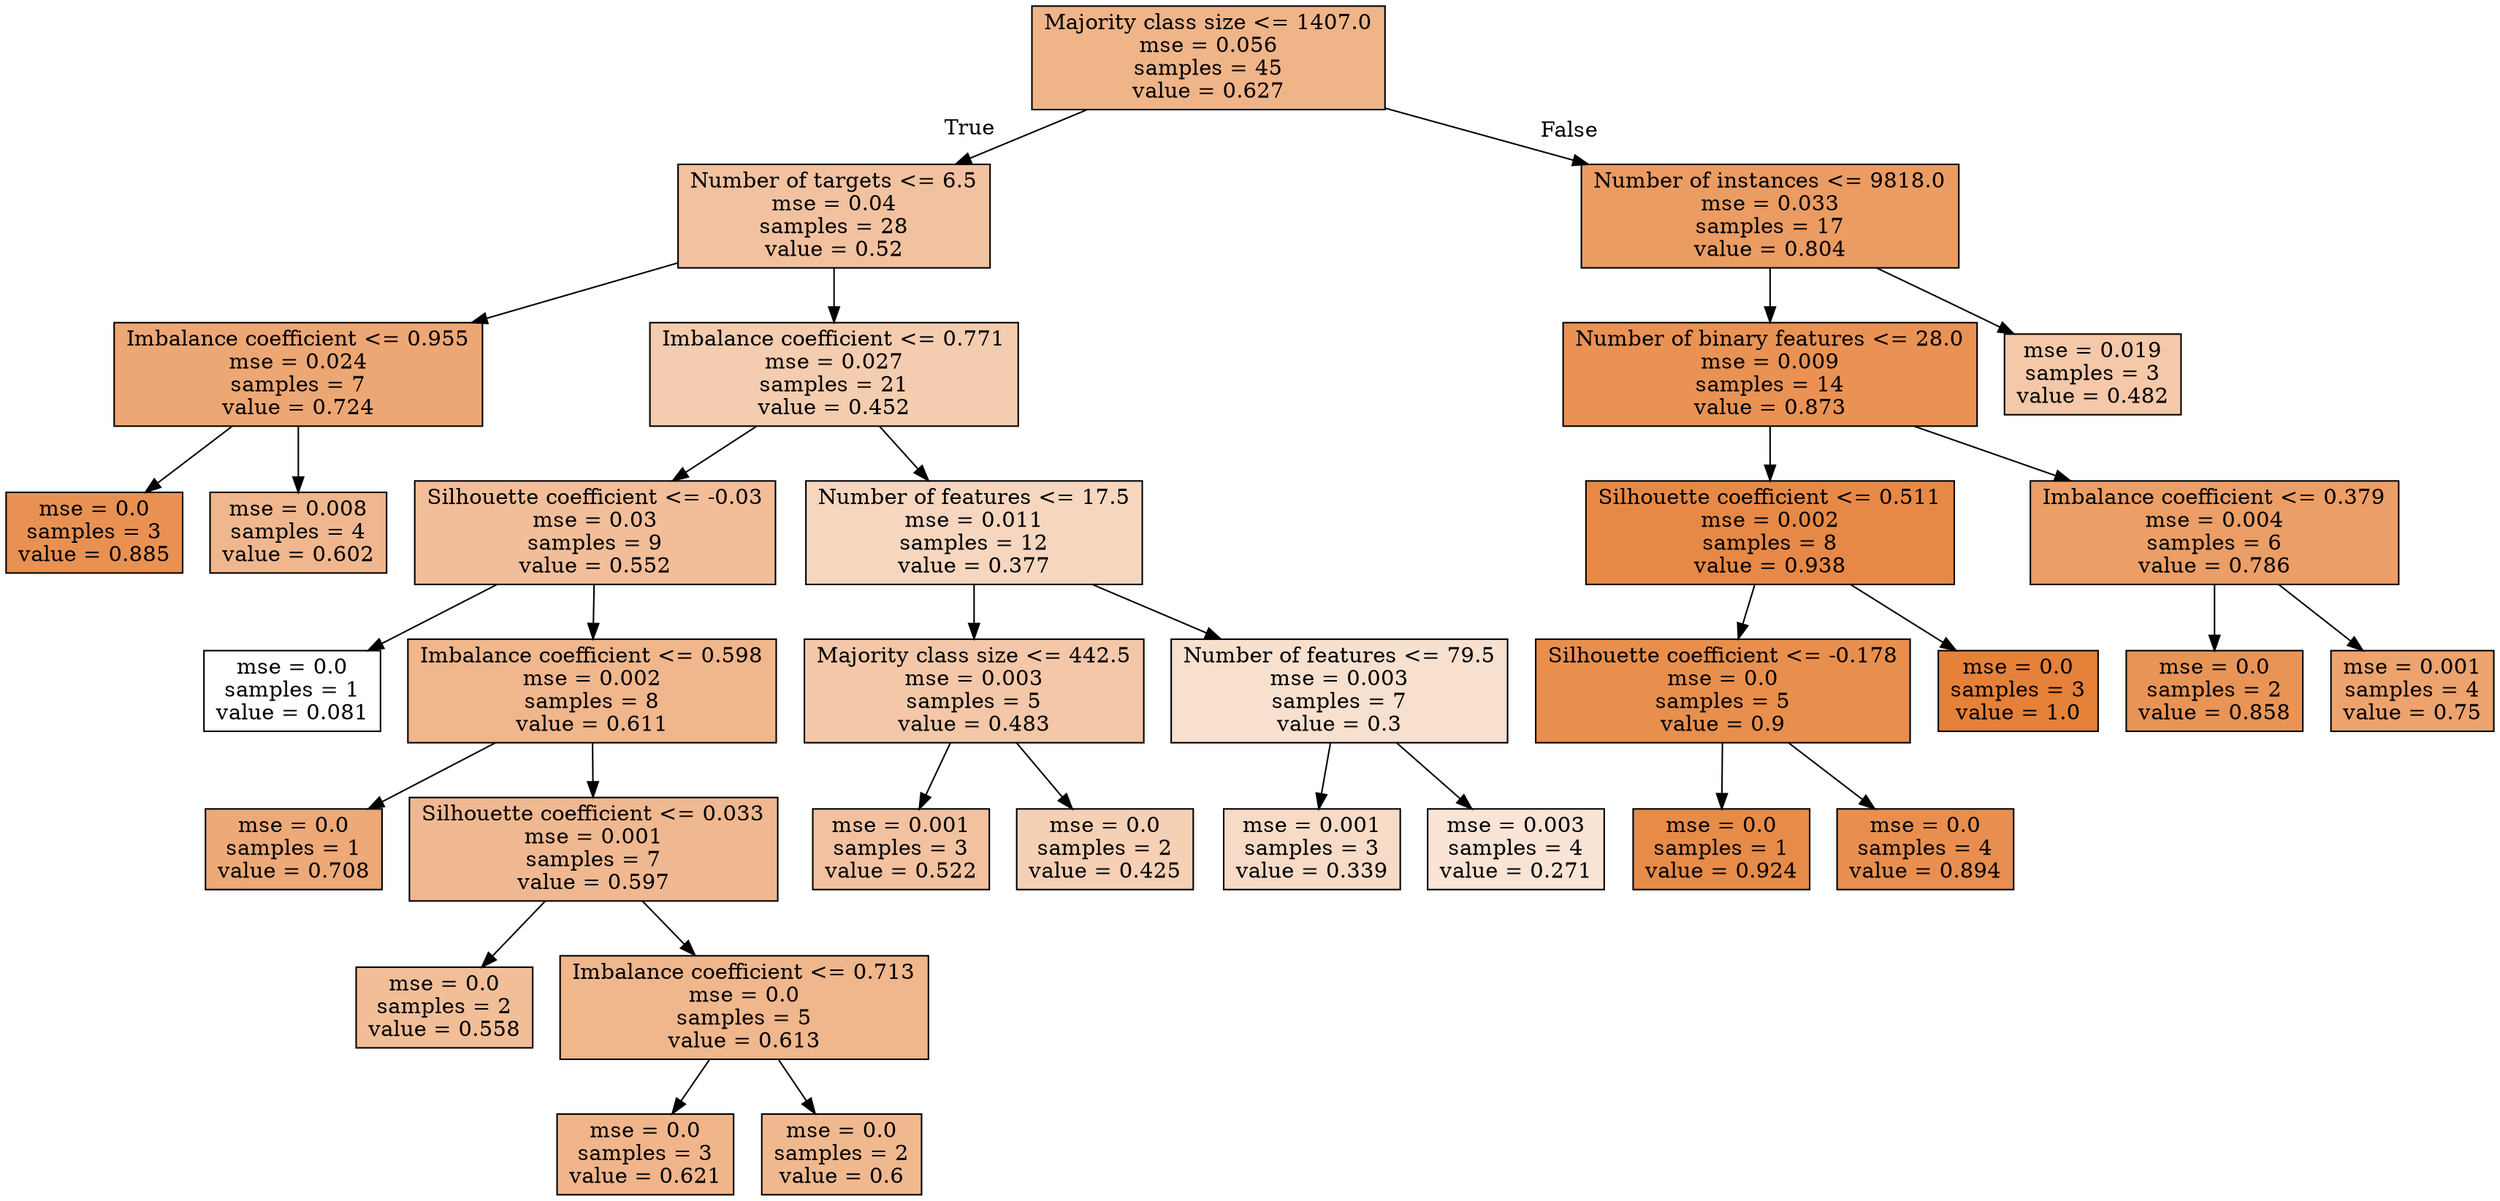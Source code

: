 digraph Tree {
node [shape=box, style="filled", color="black"] ;
0 [label="Majority class size <= 1407.0\nmse = 0.056\nsamples = 45\nvalue = 0.627", fillcolor="#e5813997"] ;
1 [label="Number of targets <= 6.5\nmse = 0.04\nsamples = 28\nvalue = 0.52", fillcolor="#e581397a"] ;
0 -> 1 [labeldistance=2.5, labelangle=45, headlabel="True"] ;
2 [label="Imbalance coefficient <= 0.955\nmse = 0.024\nsamples = 7\nvalue = 0.724", fillcolor="#e58139b2"] ;
1 -> 2 ;
3 [label="mse = 0.0\nsamples = 3\nvalue = 0.885", fillcolor="#e58139df"] ;
2 -> 3 ;
4 [label="mse = 0.008\nsamples = 4\nvalue = 0.602", fillcolor="#e5813991"] ;
2 -> 4 ;
5 [label="Imbalance coefficient <= 0.771\nmse = 0.027\nsamples = 21\nvalue = 0.452", fillcolor="#e5813967"] ;
1 -> 5 ;
6 [label="Silhouette coefficient <= -0.03\nmse = 0.03\nsamples = 9\nvalue = 0.552", fillcolor="#e5813983"] ;
5 -> 6 ;
7 [label="mse = 0.0\nsamples = 1\nvalue = 0.081", fillcolor="#e5813900"] ;
6 -> 7 ;
8 [label="Imbalance coefficient <= 0.598\nmse = 0.002\nsamples = 8\nvalue = 0.611", fillcolor="#e5813993"] ;
6 -> 8 ;
9 [label="mse = 0.0\nsamples = 1\nvalue = 0.708", fillcolor="#e58139ae"] ;
8 -> 9 ;
10 [label="Silhouette coefficient <= 0.033\nmse = 0.001\nsamples = 7\nvalue = 0.597", fillcolor="#e581398f"] ;
8 -> 10 ;
11 [label="mse = 0.0\nsamples = 2\nvalue = 0.558", fillcolor="#e5813984"] ;
10 -> 11 ;
12 [label="Imbalance coefficient <= 0.713\nmse = 0.0\nsamples = 5\nvalue = 0.613", fillcolor="#e5813994"] ;
10 -> 12 ;
13 [label="mse = 0.0\nsamples = 3\nvalue = 0.621", fillcolor="#e5813996"] ;
12 -> 13 ;
14 [label="mse = 0.0\nsamples = 2\nvalue = 0.6", fillcolor="#e5813990"] ;
12 -> 14 ;
15 [label="Number of features <= 17.5\nmse = 0.011\nsamples = 12\nvalue = 0.377", fillcolor="#e5813952"] ;
5 -> 15 ;
16 [label="Majority class size <= 442.5\nmse = 0.003\nsamples = 5\nvalue = 0.483", fillcolor="#e5813970"] ;
15 -> 16 ;
17 [label="mse = 0.001\nsamples = 3\nvalue = 0.522", fillcolor="#e581397a"] ;
16 -> 17 ;
18 [label="mse = 0.0\nsamples = 2\nvalue = 0.425", fillcolor="#e581395f"] ;
16 -> 18 ;
19 [label="Number of features <= 79.5\nmse = 0.003\nsamples = 7\nvalue = 0.3", fillcolor="#e581393d"] ;
15 -> 19 ;
20 [label="mse = 0.001\nsamples = 3\nvalue = 0.339", fillcolor="#e5813948"] ;
19 -> 20 ;
21 [label="mse = 0.003\nsamples = 4\nvalue = 0.271", fillcolor="#e5813935"] ;
19 -> 21 ;
22 [label="Number of instances <= 9818.0\nmse = 0.033\nsamples = 17\nvalue = 0.804", fillcolor="#e58139c9"] ;
0 -> 22 [labeldistance=2.5, labelangle=-45, headlabel="False"] ;
23 [label="Number of binary features <= 28.0\nmse = 0.009\nsamples = 14\nvalue = 0.873", fillcolor="#e58139dc"] ;
22 -> 23 ;
24 [label="Silhouette coefficient <= 0.511\nmse = 0.002\nsamples = 8\nvalue = 0.938", fillcolor="#e58139ee"] ;
23 -> 24 ;
25 [label="Silhouette coefficient <= -0.178\nmse = 0.0\nsamples = 5\nvalue = 0.9", fillcolor="#e58139e3"] ;
24 -> 25 ;
26 [label="mse = 0.0\nsamples = 1\nvalue = 0.924", fillcolor="#e58139ea"] ;
25 -> 26 ;
27 [label="mse = 0.0\nsamples = 4\nvalue = 0.894", fillcolor="#e58139e2"] ;
25 -> 27 ;
28 [label="mse = 0.0\nsamples = 3\nvalue = 1.0", fillcolor="#e58139ff"] ;
24 -> 28 ;
29 [label="Imbalance coefficient <= 0.379\nmse = 0.004\nsamples = 6\nvalue = 0.786", fillcolor="#e58139c4"] ;
23 -> 29 ;
30 [label="mse = 0.0\nsamples = 2\nvalue = 0.858", fillcolor="#e58139d8"] ;
29 -> 30 ;
31 [label="mse = 0.001\nsamples = 4\nvalue = 0.75", fillcolor="#e58139ba"] ;
29 -> 31 ;
32 [label="mse = 0.019\nsamples = 3\nvalue = 0.482", fillcolor="#e581396f"] ;
22 -> 32 ;
}